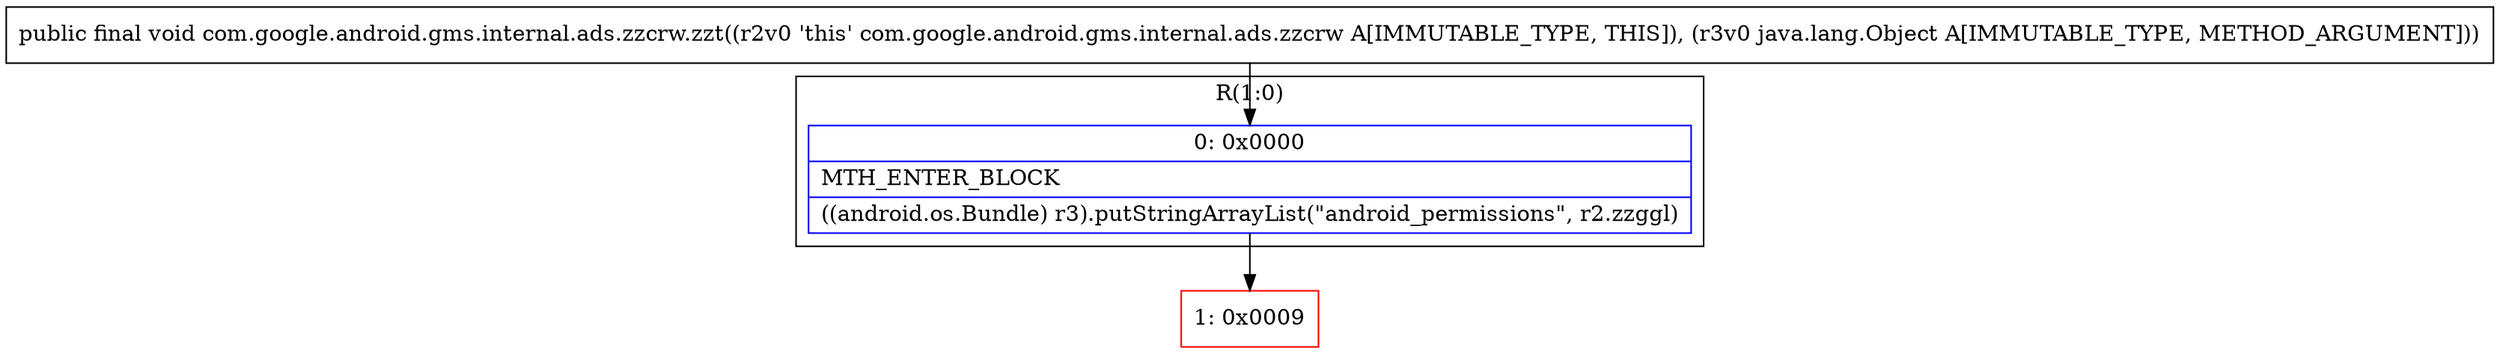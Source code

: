digraph "CFG forcom.google.android.gms.internal.ads.zzcrw.zzt(Ljava\/lang\/Object;)V" {
subgraph cluster_Region_444887284 {
label = "R(1:0)";
node [shape=record,color=blue];
Node_0 [shape=record,label="{0\:\ 0x0000|MTH_ENTER_BLOCK\l|((android.os.Bundle) r3).putStringArrayList(\"android_permissions\", r2.zzggl)\l}"];
}
Node_1 [shape=record,color=red,label="{1\:\ 0x0009}"];
MethodNode[shape=record,label="{public final void com.google.android.gms.internal.ads.zzcrw.zzt((r2v0 'this' com.google.android.gms.internal.ads.zzcrw A[IMMUTABLE_TYPE, THIS]), (r3v0 java.lang.Object A[IMMUTABLE_TYPE, METHOD_ARGUMENT])) }"];
MethodNode -> Node_0;
Node_0 -> Node_1;
}

